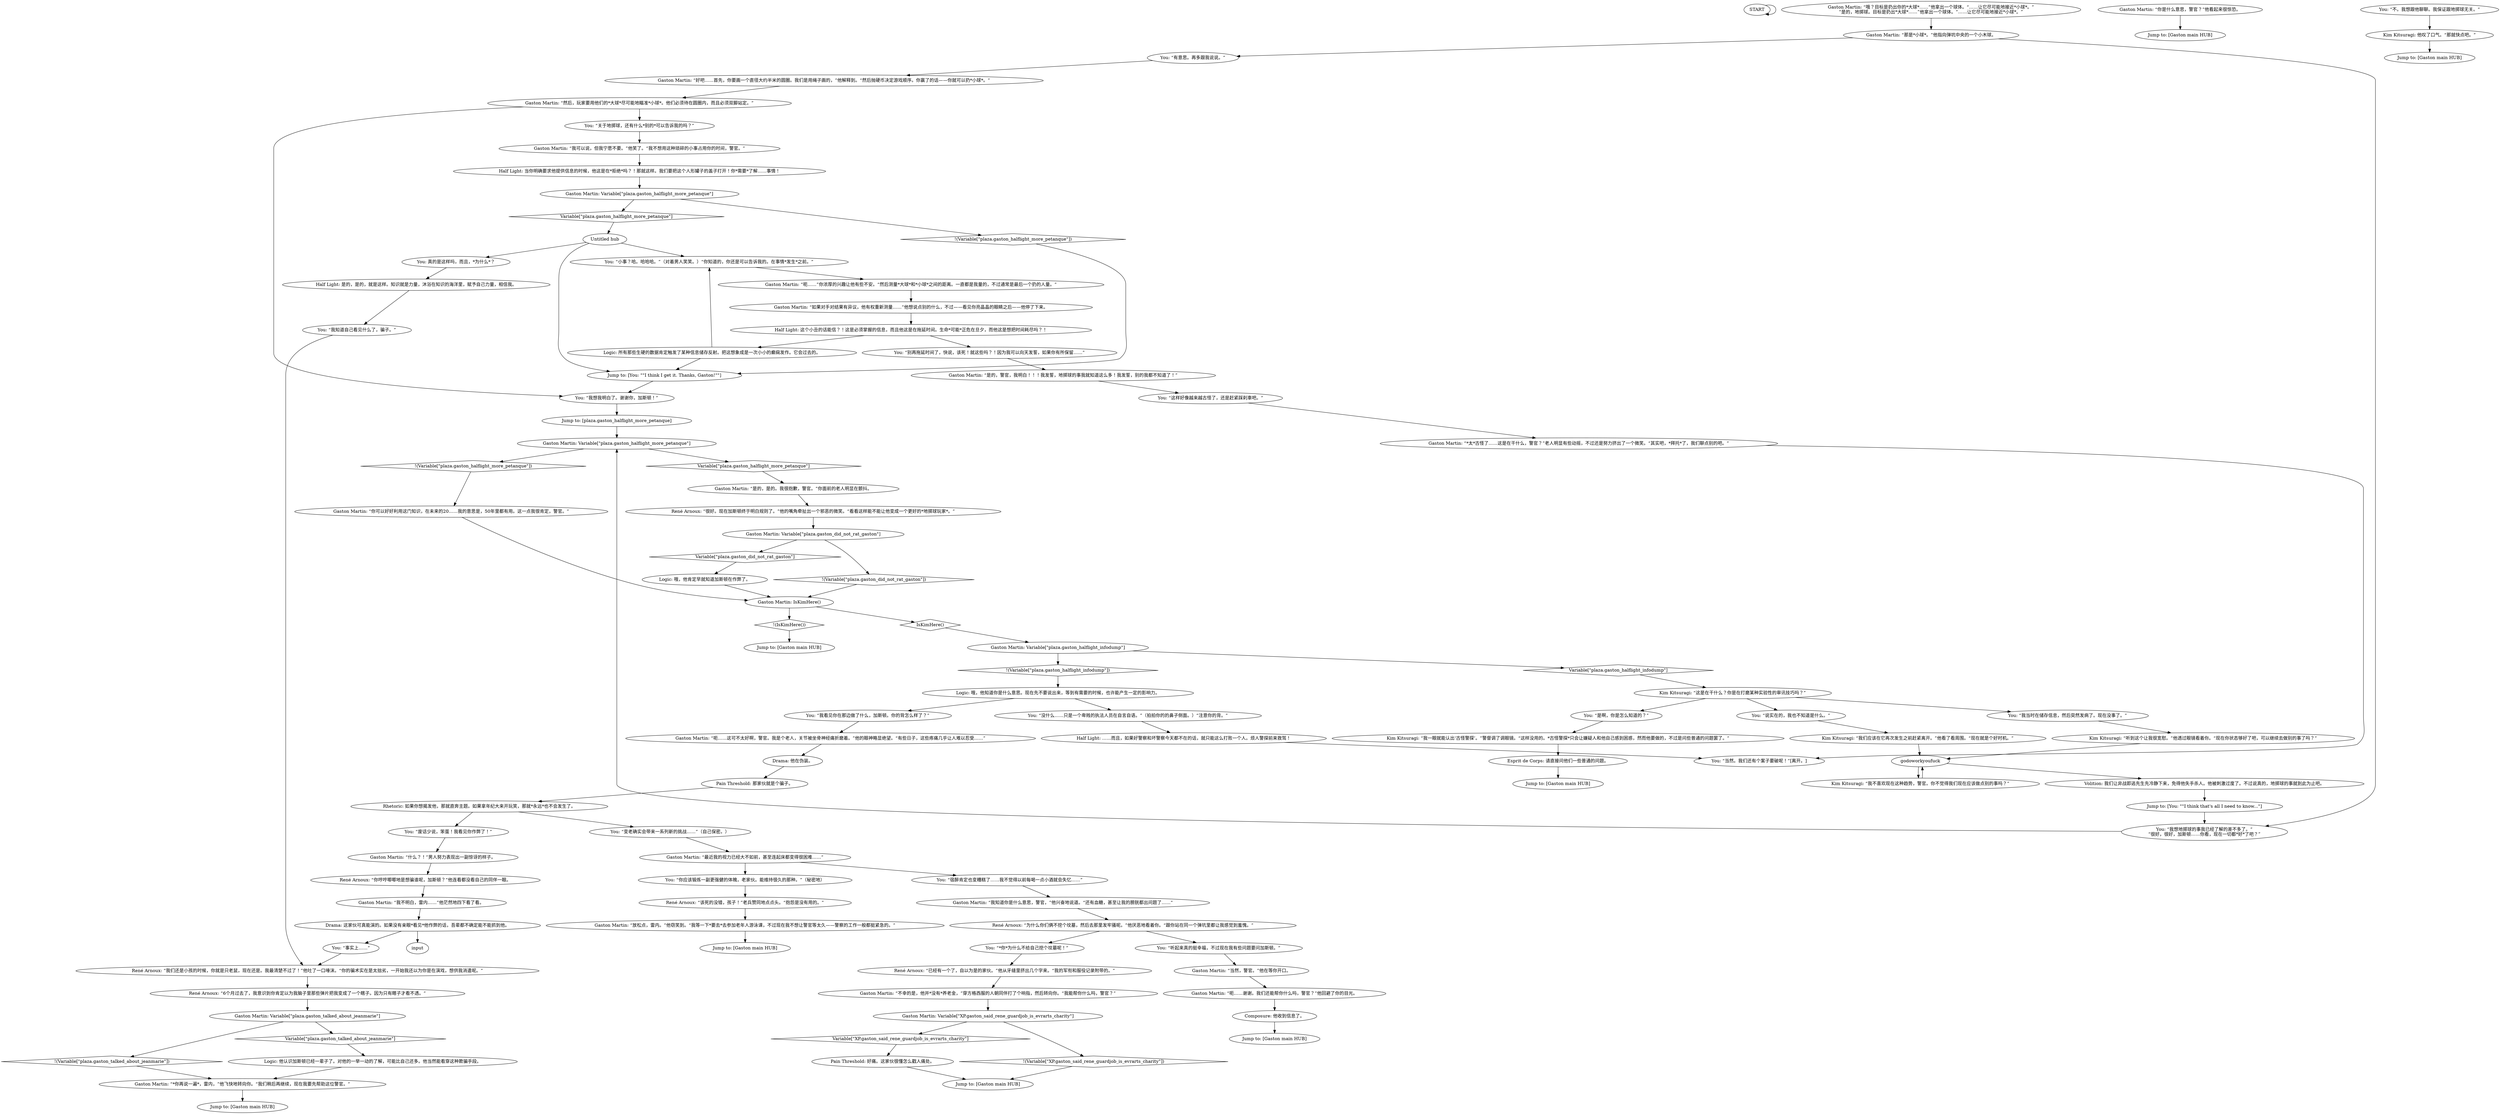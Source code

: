# PLAZA / GASTON CHEATING
# * Rat or don't rat out cheating Gaston
#* What Game is this?
# ==================================================
digraph G {
	  0 [label="START"];
	  1 [label="input"];
	  2 [label="You: “我知道自己看见什么了，骗子。”"];
	  3 [label="Logic: 所有那些生硬的数据肯定触发了某种信息储存反射。把这想象成是一次小小的癫痫发作。它会过去的。"];
	  4 [label="You: “这样好像越来越古怪了，还是赶紧踩刹車吧。”"];
	  5 [label="Half Light: ……而且，如果好警察和坏警察今天都不在的话，就只能这么打败一个人。烦人警探前来救驾！"];
	  6 [label="Gaston Martin: “呃……谢谢。我们还能帮你什么吗，警官？”他回避了你的目光。"];
	  7 [label="Jump to: [Gaston main HUB]"];
	  8 [label="Logic: 哦，他知道你是什么意思。现在先不要说出来，等到有需要的时候，也许能产生一定的影响力。"];
	  9 [label="Kim Kitsuragi: “我不喜欢现在这种趋势，警官。你不觉得我们现在应该做点别的事吗？”"];
	  10 [label="You: “当然。我们还有个案子要破呢！”[离开。]"];
	  11 [label="Volition: 我们让非战即逃先生先冷静下来，免得他失手杀人。他被刺激过度了。不过说真的，地掷球的事就到此为止吧。"];
	  12 [label="You: “不。我想跟他聊聊。我保证跟地掷球无关。”"];
	  13 [label="You: “我看见你在那边做了什么，加斯顿。你的背怎么样了？”"];
	  14 [label="You: “变老确实会带来一系列新的挑战……”（自己保密。）"];
	  15 [label="Gaston Martin: “最近我的视力已经大不如前，甚至连起床都变得很困难……”"];
	  16 [label="Gaston Martin: “当然，警官。”他在等你开口。"];
	  17 [label="Gaston Martin: “好吧……首先，你要画一个直径大约半米的圆圈。我们是用绳子画的，”他解释到。“然后抛硬币决定游戏顺序。你赢了的话——你就可以扔*小球*。”"];
	  18 [label="Drama: 这家伙可真能演的。如果没有亲眼*看见*他作弊的话，吾辈都不确定能不能抓到他。"];
	  19 [label="Jump to: [Gaston main HUB]"];
	  20 [label="Kim Kitsuragi: 他叹了口气。“那就快点吧。”"];
	  21 [label="Half Light: 这个小丑的话能信？！这是必须掌握的信息，而且他这是在拖延时间。生命*可能*正危在旦夕，而他这是想把时间耗尽吗？！"];
	  22 [label="You: “有意思。再多跟我说说。”"];
	  23 [label="Gaston Martin: “然后，玩家要用他们的*大球*尽可能地瞄准*小球*。他们必须待在圆圈内，而且必须双脚站定。”"];
	  24 [label="René Arnoux: “为什么你们俩不挖个坟墓，然后去那里发牢骚呢。”他厌恶地看着你。“跟你站在同一个弹坑里都让我感觉到羞愧。”"];
	  25 [label="Jump to: [Gaston main HUB]"];
	  26 [label="Gaston Martin: “*太*古怪了……这是在干什么，警官？”老人明显有些动摇，不过还是努力挤出了一个微笑。“其实吧，*拜托*了，我们聊点别的吧。”"];
	  27 [label="René Arnoux: “6个月过去了，我意识到你肯定以为我脑子里那些弹片把我变成了一个瞎子。因为只有瞎子才看不透。”"];
	  28 [label="Gaston Martin: “哦？目标是扔出你的*大球*……”他拿出一个球体。“……让它尽可能地接近*小球*。”\n“是的，地掷球。目标是扔出*大球*……”他拿出一个球体。“……让它尽可能地接近*小球*。”"];
	  29 [label="Gaston Martin: “放松点，雷内。”他窃笑到。“我等一下*要去*去参加老年人游泳课，不过现在我不想让警官等太久——警察的工作一般都挺紧急的。”"];
	  30 [label="Gaston Martin: “是的，是的。我很抱歉，警官。”你面前的老人明显在颤抖。"];
	  31 [label="Logic: 哦，他肯定早就知道加斯顿在作弊了。"];
	  32 [label="Untitled hub"];
	  33 [label="Kim Kitsuragi: “我们应该在它再次发生之前赶紧离开。”他看了看周围。“现在就是个好时机。”"];
	  34 [label="Jump to: [Gaston main HUB]"];
	  35 [label="You: “没什么……只是一个卑贱的执法人员在自言自语。”（拍拍你的的鼻子侧面。）“注意你的背。”"];
	  36 [label="Composure: 他收到信息了。"];
	  37 [label="René Arnoux: “我们还是小孩的时候，你就是只老鼠，现在还是。我最清楚不过了！”他吐了一口唾沫。“你的骗术实在是太拙劣，一开始我还以为你是在演戏，想供我消遣呢。”"];
	  38 [label="You: “小事？哈。哈哈哈。”（对着男人笑笑。）“你知道的，你还是可以告诉我的。在事情*发生*之前。”"];
	  39 [label="Gaston Martin: “那是*小球*。”他指向弹坑中央的一个小木球。"];
	  40 [label="You: “废话少说，笨蛋！我看见你作弊了！”"];
	  41 [label="Pain Threshold: 好痛。这家伙很懂怎么戳人痛处。"];
	  42 [label="René Arnoux: “你哼哼唧唧地是想骗谁呢，加斯顿？”他连看都没看自己的同伴一眼。"];
	  43 [label="You: “*你*为什么不给自己挖个坟墓呢！”"];
	  44 [label="René Arnoux: “已经有一个了，自以为是的家伙。”他从牙缝里挤出几个字来。“我的军衔和服役记录附带的。”"];
	  45 [label="Gaston Martin: “你是什么意思，警官？”他看起来很惊恐。"];
	  46 [label="Gaston Martin: IsKimHere()"];
	  47 [label="IsKimHere()", shape=diamond];
	  48 [label="!(IsKimHere())", shape=diamond];
	  49 [label="Gaston Martin: Variable[\"plaza.gaston_talked_about_jeanmarie\"]"];
	  50 [label="Variable[\"plaza.gaston_talked_about_jeanmarie\"]", shape=diamond];
	  51 [label="!(Variable[\"plaza.gaston_talked_about_jeanmarie\"])", shape=diamond];
	  52 [label="Rhetoric: 如果你想揭发他，那就直奔主题。如果拿年纪大来开玩笑，那就*永远*也不会发生了。"];
	  53 [label="Gaston Martin: “是的，警官，我明白！！！我发誓，地掷球的事我就知道这么多！我发誓，别的我都不知道了！”"];
	  54 [label="Gaston Martin: “我可以说，但我宁愿不要。”他笑了。“我不想用这种琐碎的小事占用你的时间，警官。”"];
	  55 [label="Kim Kitsuragi: “这是在干什么？你是在打磨某种实验性的审讯技巧吗？”"];
	  56 [label="Esprit de Corps: 请直接问他们一些普通的问题。"];
	  57 [label="Gaston Martin: “如果对手对结果有异议，他有权重新测量……”他想说点别的什么，不过——看见你亮晶晶的眼睛之后——他停了下来。"];
	  58 [label="Gaston Martin: “什么？！”男人努力表现出一副惊讶的样子。"];
	  59 [label="Jump to: [Gaston main HUB]"];
	  60 [label="Half Light: 是的，是的，就是这样。知识就是力量，沐浴在知识的海洋里，赋予自己力量，相信我。"];
	  61 [label="Gaston Martin: “呃……这可不太好啊，警官。我是个老人，关节被坐骨神经痛折磨着。”他的眼神略显绝望。“有些日子，这些疼痛几乎让人难以忍受……”"];
	  62 [label="You: “我想地掷球的事我已经了解的差不多了。”\n“很好，很好，加斯顿……你看，现在一切都*好*了吧？”"];
	  63 [label="Gaston Martin: Variable[\"plaza.gaston_halflight_infodump\"]"];
	  64 [label="Variable[\"plaza.gaston_halflight_infodump\"]", shape=diamond];
	  65 [label="!(Variable[\"plaza.gaston_halflight_infodump\"])", shape=diamond];
	  66 [label="You: “我当时在储存信息，然后突然发病了。现在没事了。”"];
	  67 [label="Drama: 他在伪装。"];
	  68 [label="Gaston Martin: “*你再说一遍*，雷内，”他飞快地转向你。“我们稍后再继续，现在我要先帮助这位警官。”"];
	  69 [label="You: “别再拖延时间了，快说，该死！就这些吗？！因为我可以向天发誓，如果你有所保留……”"];
	  70 [label="Pain Threshold: 那家伙就是个骗子。"];
	  71 [label="Jump to: [Gaston main HUB]"];
	  72 [label="Gaston Martin: “我不明白，雷内……”他茫然地四下看了看。"];
	  73 [label="You: “我想我明白了。谢谢你，加斯顿！”"];
	  74 [label="You: “关于地掷球，还有什么*别的*可以告诉我的吗？”"];
	  75 [label="Half Light: 当你明确要求他提供信息的时候，他这是在*拒绝*吗？！那就这样。我们要把这个人形罐子的盖子打开！你*需要*了解……事情！"];
	  76 [label="You: “你应该锻炼一副更强健的体魄，老家伙。能维持很久的那种。”（秘密地）"];
	  77 [label="Gaston Martin: Variable[\"plaza.gaston_halflight_more_petanque\"]"];
	  78 [label="Variable[\"plaza.gaston_halflight_more_petanque\"]", shape=diamond];
	  79 [label="!(Variable[\"plaza.gaston_halflight_more_petanque\"])", shape=diamond];
	  80 [label="Kim Kitsuragi: “听到这个让我很宽慰。”他透过眼镜看着你。“现在你状态够好了吧，可以继续去做别的事了吗？”"];
	  81 [label="You: “宿醉肯定也变糟糕了……我不觉得以前每喝一点小酒就会失忆……”"];
	  82 [label="Jump to: [plaza.gaston_halflight_more_petanque]"];
	  83 [label="Jump to: [You: \"\"I think that's all I need to know...\"]"];
	  84 [label="You: “听起来真的挺幸福，不过现在我有些问题要问加斯顿。”"];
	  85 [label="You: “说实在的，我也不知道是什么。”"];
	  86 [label="Jump to: [Gaston main HUB]"];
	  87 [label="Gaston Martin: Variable[\"plaza.gaston_halflight_more_petanque\"]"];
	  88 [label="Variable[\"plaza.gaston_halflight_more_petanque\"]", shape=diamond];
	  89 [label="!(Variable[\"plaza.gaston_halflight_more_petanque\"])", shape=diamond];
	  90 [label="You: “事实上……”"];
	  91 [label="Jump to: [Gaston main HUB]"];
	  92 [label="Gaston Martin: “不幸的是，他并*没有*养老金，”穿方格西服的人朝同伴打了个响指，然后转向你。“我能帮你什么吗，警官？”"];
	  93 [label="You: 真的是这样吗，而且，*为什么*？"];
	  94 [label="You: “是啊，你是怎么知道的？”"];
	  95 [label="Kim Kitsuragi: “我一眼就能认出‘古怪警探’。”警督调了调眼镜。“这样没用的。*古怪警探*只会让嫌疑人和他自己感到困惑，然而他要做的，不过是问些普通的问题罢了。”"];
	  96 [label="godoworkyoufuck"];
	  97 [label="Logic: 他认识加斯顿已经一辈子了。对他的一举一动的了解，可能比自己还多。他当然能看穿这种欺骗手段。"];
	  98 [label="Gaston Martin: Variable[\"XP.gaston_said_rene_guardjob_is_evrarts_charity\"]"];
	  99 [label="Variable[\"XP.gaston_said_rene_guardjob_is_evrarts_charity\"]", shape=diamond];
	  100 [label="!(Variable[\"XP.gaston_said_rene_guardjob_is_evrarts_charity\"])", shape=diamond];
	  101 [label="Jump to: [You: \"\"I think I get it. Thanks, Gaston!\"\"]"];
	  102 [label="Gaston Martin: “呃……”你浓厚的兴趣让他有些不安。“然后测量*大球*和*小球*之间的距离。一直都是我量的，不过通常是最后一个扔的人量。”"];
	  103 [label="Gaston Martin: “我知道你是什么意思，警官，”他兴奋地说道。“还有血糖，甚至让我的膀胱都出问题了……”"];
	  104 [label="René Arnoux: “该死的没错，孩子！”老兵赞同地点点头。“抱怨是没有用的。”"];
	  105 [label="Gaston Martin: Variable[\"plaza.gaston_did_not_rat_gaston\"]"];
	  106 [label="Variable[\"plaza.gaston_did_not_rat_gaston\"]", shape=diamond];
	  107 [label="!(Variable[\"plaza.gaston_did_not_rat_gaston\"])", shape=diamond];
	  108 [label="René Arnoux: “很好。现在加斯顿终于明白规则了。”他的嘴角牵扯出一个邪恶的微笑。“看看这样能不能让他变成一个更好的*地掷球玩家*。”"];
	  109 [label="Gaston Martin: “你可以好好利用这门知识，在未来的20……我的意思是，50年里都有用。这一点我很肯定，警官。”"];
	  0 -> 0
	  2 -> 37
	  3 -> 101
	  3 -> 38
	  4 -> 26
	  5 -> 10
	  6 -> 36
	  8 -> 35
	  8 -> 13
	  9 -> 96
	  11 -> 83
	  12 -> 20
	  13 -> 61
	  14 -> 15
	  15 -> 81
	  15 -> 76
	  16 -> 6
	  17 -> 23
	  18 -> 1
	  18 -> 90
	  20 -> 59
	  21 -> 3
	  21 -> 69
	  22 -> 17
	  23 -> 73
	  23 -> 74
	  24 -> 43
	  24 -> 84
	  26 -> 10
	  27 -> 49
	  28 -> 39
	  29 -> 91
	  30 -> 108
	  31 -> 46
	  32 -> 101
	  32 -> 93
	  32 -> 38
	  33 -> 96
	  35 -> 5
	  36 -> 34
	  37 -> 27
	  38 -> 102
	  39 -> 62
	  39 -> 22
	  40 -> 58
	  41 -> 25
	  42 -> 72
	  43 -> 44
	  44 -> 92
	  45 -> 7
	  46 -> 48
	  46 -> 47
	  47 -> 63
	  48 -> 86
	  49 -> 50
	  49 -> 51
	  50 -> 97
	  51 -> 68
	  52 -> 40
	  52 -> 14
	  53 -> 4
	  54 -> 75
	  55 -> 66
	  55 -> 85
	  55 -> 94
	  56 -> 71
	  57 -> 21
	  58 -> 42
	  60 -> 2
	  61 -> 67
	  62 -> 77
	  63 -> 64
	  63 -> 65
	  64 -> 55
	  65 -> 8
	  66 -> 80
	  67 -> 70
	  68 -> 19
	  69 -> 53
	  70 -> 52
	  72 -> 18
	  73 -> 82
	  74 -> 54
	  75 -> 87
	  76 -> 104
	  77 -> 78
	  77 -> 79
	  78 -> 30
	  79 -> 109
	  80 -> 96
	  81 -> 103
	  82 -> 77
	  83 -> 62
	  84 -> 16
	  85 -> 33
	  87 -> 88
	  87 -> 89
	  88 -> 32
	  89 -> 101
	  90 -> 37
	  92 -> 98
	  93 -> 60
	  94 -> 95
	  95 -> 56
	  96 -> 9
	  96 -> 11
	  97 -> 68
	  98 -> 99
	  98 -> 100
	  99 -> 41
	  100 -> 25
	  101 -> 73
	  102 -> 57
	  103 -> 24
	  104 -> 29
	  105 -> 106
	  105 -> 107
	  106 -> 31
	  107 -> 46
	  108 -> 105
	  109 -> 46
}

